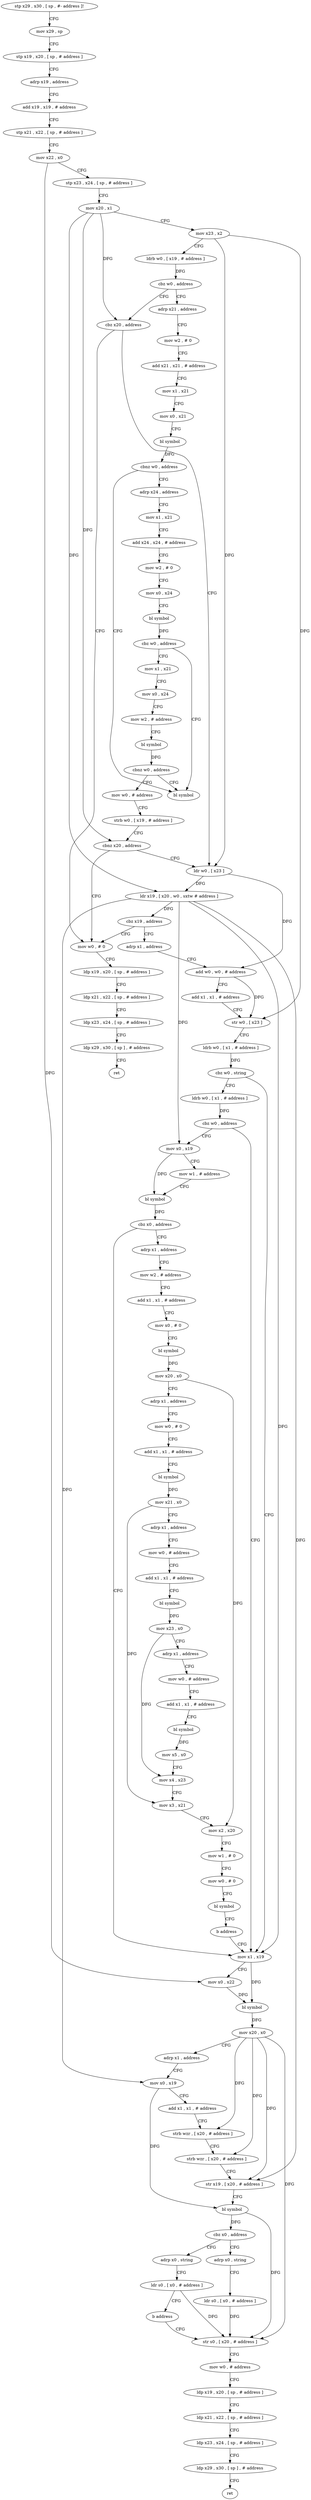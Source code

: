digraph "func" {
"4271040" [label = "stp x29 , x30 , [ sp , #- address ]!" ]
"4271044" [label = "mov x29 , sp" ]
"4271048" [label = "stp x19 , x20 , [ sp , # address ]" ]
"4271052" [label = "adrp x19 , address" ]
"4271056" [label = "add x19 , x19 , # address" ]
"4271060" [label = "stp x21 , x22 , [ sp , # address ]" ]
"4271064" [label = "mov x22 , x0" ]
"4271068" [label = "stp x23 , x24 , [ sp , # address ]" ]
"4271072" [label = "mov x20 , x1" ]
"4271076" [label = "mov x23 , x2" ]
"4271080" [label = "ldrb w0 , [ x19 , # address ]" ]
"4271084" [label = "cbz w0 , address" ]
"4271216" [label = "adrp x21 , address" ]
"4271088" [label = "cbz x20 , address" ]
"4271220" [label = "mov w2 , # 0" ]
"4271224" [label = "add x21 , x21 , # address" ]
"4271228" [label = "mov x1 , x21" ]
"4271232" [label = "mov x0 , x21" ]
"4271236" [label = "bl symbol" ]
"4271240" [label = "cbnz w0 , address" ]
"4271476" [label = "bl symbol" ]
"4271244" [label = "adrp x24 , address" ]
"4271304" [label = "mov w0 , # 0" ]
"4271092" [label = "ldr w0 , [ x23 ]" ]
"4271248" [label = "mov x1 , x21" ]
"4271252" [label = "add x24 , x24 , # address" ]
"4271256" [label = "mov w2 , # 0" ]
"4271260" [label = "mov x0 , x24" ]
"4271264" [label = "bl symbol" ]
"4271268" [label = "cbz w0 , address" ]
"4271272" [label = "mov x1 , x21" ]
"4271308" [label = "ldp x19 , x20 , [ sp , # address ]" ]
"4271312" [label = "ldp x21 , x22 , [ sp , # address ]" ]
"4271316" [label = "ldp x23 , x24 , [ sp , # address ]" ]
"4271320" [label = "ldp x29 , x30 , [ sp ] , # address" ]
"4271324" [label = "ret" ]
"4271096" [label = "ldr x19 , [ x20 , w0 , sxtw # address ]" ]
"4271100" [label = "cbz x19 , address" ]
"4271104" [label = "adrp x1 , address" ]
"4271276" [label = "mov x0 , x24" ]
"4271280" [label = "mov w2 , # address" ]
"4271284" [label = "bl symbol" ]
"4271288" [label = "cbnz w0 , address" ]
"4271292" [label = "mov w0 , # address" ]
"4271108" [label = "add w0 , w0 , # address" ]
"4271112" [label = "add x1 , x1 , # address" ]
"4271116" [label = "str w0 , [ x23 ]" ]
"4271120" [label = "ldrb w0 , [ x1 , # address ]" ]
"4271124" [label = "cbz w0 , string" ]
"4271328" [label = "ldrb w0 , [ x1 , # address ]" ]
"4271128" [label = "mov x1 , x19" ]
"4271296" [label = "strb w0 , [ x19 , # address ]" ]
"4271300" [label = "cbnz x20 , address" ]
"4271332" [label = "cbz w0 , address" ]
"4271336" [label = "mov x0 , x19" ]
"4271132" [label = "mov x0 , x22" ]
"4271136" [label = "bl symbol" ]
"4271140" [label = "mov x20 , x0" ]
"4271144" [label = "adrp x1 , address" ]
"4271148" [label = "mov x0 , x19" ]
"4271152" [label = "add x1 , x1 , # address" ]
"4271156" [label = "strb wzr , [ x20 , # address ]" ]
"4271160" [label = "strb wzr , [ x20 , # address ]" ]
"4271164" [label = "str x19 , [ x20 , # address ]" ]
"4271168" [label = "bl symbol" ]
"4271172" [label = "cbz x0 , address" ]
"4271464" [label = "adrp x0 , string" ]
"4271176" [label = "adrp x0 , string" ]
"4271340" [label = "mov w1 , # address" ]
"4271344" [label = "bl symbol" ]
"4271348" [label = "cbz x0 , address" ]
"4271352" [label = "adrp x1 , address" ]
"4271468" [label = "ldr s0 , [ x0 , # address ]" ]
"4271472" [label = "b address" ]
"4271184" [label = "str s0 , [ x20 , # address ]" ]
"4271180" [label = "ldr s0 , [ x0 , # address ]" ]
"4271356" [label = "mov w2 , # address" ]
"4271360" [label = "add x1 , x1 , # address" ]
"4271364" [label = "mov x0 , # 0" ]
"4271368" [label = "bl symbol" ]
"4271372" [label = "mov x20 , x0" ]
"4271376" [label = "adrp x1 , address" ]
"4271380" [label = "mov w0 , # 0" ]
"4271384" [label = "add x1 , x1 , # address" ]
"4271388" [label = "bl symbol" ]
"4271392" [label = "mov x21 , x0" ]
"4271396" [label = "adrp x1 , address" ]
"4271400" [label = "mov w0 , # address" ]
"4271404" [label = "add x1 , x1 , # address" ]
"4271408" [label = "bl symbol" ]
"4271412" [label = "mov x23 , x0" ]
"4271416" [label = "adrp x1 , address" ]
"4271420" [label = "mov w0 , # address" ]
"4271424" [label = "add x1 , x1 , # address" ]
"4271428" [label = "bl symbol" ]
"4271432" [label = "mov x5 , x0" ]
"4271436" [label = "mov x4 , x23" ]
"4271440" [label = "mov x3 , x21" ]
"4271444" [label = "mov x2 , x20" ]
"4271448" [label = "mov w1 , # 0" ]
"4271452" [label = "mov w0 , # 0" ]
"4271456" [label = "bl symbol" ]
"4271460" [label = "b address" ]
"4271188" [label = "mov w0 , # address" ]
"4271192" [label = "ldp x19 , x20 , [ sp , # address ]" ]
"4271196" [label = "ldp x21 , x22 , [ sp , # address ]" ]
"4271200" [label = "ldp x23 , x24 , [ sp , # address ]" ]
"4271204" [label = "ldp x29 , x30 , [ sp ] , # address" ]
"4271208" [label = "ret" ]
"4271040" -> "4271044" [ label = "CFG" ]
"4271044" -> "4271048" [ label = "CFG" ]
"4271048" -> "4271052" [ label = "CFG" ]
"4271052" -> "4271056" [ label = "CFG" ]
"4271056" -> "4271060" [ label = "CFG" ]
"4271060" -> "4271064" [ label = "CFG" ]
"4271064" -> "4271068" [ label = "CFG" ]
"4271064" -> "4271132" [ label = "DFG" ]
"4271068" -> "4271072" [ label = "CFG" ]
"4271072" -> "4271076" [ label = "CFG" ]
"4271072" -> "4271088" [ label = "DFG" ]
"4271072" -> "4271096" [ label = "DFG" ]
"4271072" -> "4271300" [ label = "DFG" ]
"4271076" -> "4271080" [ label = "CFG" ]
"4271076" -> "4271092" [ label = "DFG" ]
"4271076" -> "4271116" [ label = "DFG" ]
"4271080" -> "4271084" [ label = "DFG" ]
"4271084" -> "4271216" [ label = "CFG" ]
"4271084" -> "4271088" [ label = "CFG" ]
"4271216" -> "4271220" [ label = "CFG" ]
"4271088" -> "4271304" [ label = "CFG" ]
"4271088" -> "4271092" [ label = "CFG" ]
"4271220" -> "4271224" [ label = "CFG" ]
"4271224" -> "4271228" [ label = "CFG" ]
"4271228" -> "4271232" [ label = "CFG" ]
"4271232" -> "4271236" [ label = "CFG" ]
"4271236" -> "4271240" [ label = "DFG" ]
"4271240" -> "4271476" [ label = "CFG" ]
"4271240" -> "4271244" [ label = "CFG" ]
"4271244" -> "4271248" [ label = "CFG" ]
"4271304" -> "4271308" [ label = "CFG" ]
"4271092" -> "4271096" [ label = "DFG" ]
"4271092" -> "4271108" [ label = "DFG" ]
"4271248" -> "4271252" [ label = "CFG" ]
"4271252" -> "4271256" [ label = "CFG" ]
"4271256" -> "4271260" [ label = "CFG" ]
"4271260" -> "4271264" [ label = "CFG" ]
"4271264" -> "4271268" [ label = "DFG" ]
"4271268" -> "4271476" [ label = "CFG" ]
"4271268" -> "4271272" [ label = "CFG" ]
"4271272" -> "4271276" [ label = "CFG" ]
"4271308" -> "4271312" [ label = "CFG" ]
"4271312" -> "4271316" [ label = "CFG" ]
"4271316" -> "4271320" [ label = "CFG" ]
"4271320" -> "4271324" [ label = "CFG" ]
"4271096" -> "4271100" [ label = "DFG" ]
"4271096" -> "4271128" [ label = "DFG" ]
"4271096" -> "4271148" [ label = "DFG" ]
"4271096" -> "4271164" [ label = "DFG" ]
"4271096" -> "4271336" [ label = "DFG" ]
"4271100" -> "4271304" [ label = "CFG" ]
"4271100" -> "4271104" [ label = "CFG" ]
"4271104" -> "4271108" [ label = "CFG" ]
"4271276" -> "4271280" [ label = "CFG" ]
"4271280" -> "4271284" [ label = "CFG" ]
"4271284" -> "4271288" [ label = "DFG" ]
"4271288" -> "4271476" [ label = "CFG" ]
"4271288" -> "4271292" [ label = "CFG" ]
"4271292" -> "4271296" [ label = "CFG" ]
"4271108" -> "4271112" [ label = "CFG" ]
"4271108" -> "4271116" [ label = "DFG" ]
"4271112" -> "4271116" [ label = "CFG" ]
"4271116" -> "4271120" [ label = "CFG" ]
"4271120" -> "4271124" [ label = "DFG" ]
"4271124" -> "4271328" [ label = "CFG" ]
"4271124" -> "4271128" [ label = "CFG" ]
"4271328" -> "4271332" [ label = "DFG" ]
"4271128" -> "4271132" [ label = "CFG" ]
"4271128" -> "4271136" [ label = "DFG" ]
"4271296" -> "4271300" [ label = "CFG" ]
"4271300" -> "4271092" [ label = "CFG" ]
"4271300" -> "4271304" [ label = "CFG" ]
"4271332" -> "4271128" [ label = "CFG" ]
"4271332" -> "4271336" [ label = "CFG" ]
"4271336" -> "4271340" [ label = "CFG" ]
"4271336" -> "4271344" [ label = "DFG" ]
"4271132" -> "4271136" [ label = "DFG" ]
"4271136" -> "4271140" [ label = "DFG" ]
"4271140" -> "4271144" [ label = "CFG" ]
"4271140" -> "4271156" [ label = "DFG" ]
"4271140" -> "4271160" [ label = "DFG" ]
"4271140" -> "4271164" [ label = "DFG" ]
"4271140" -> "4271184" [ label = "DFG" ]
"4271144" -> "4271148" [ label = "CFG" ]
"4271148" -> "4271152" [ label = "CFG" ]
"4271148" -> "4271168" [ label = "DFG" ]
"4271152" -> "4271156" [ label = "CFG" ]
"4271156" -> "4271160" [ label = "CFG" ]
"4271160" -> "4271164" [ label = "CFG" ]
"4271164" -> "4271168" [ label = "CFG" ]
"4271168" -> "4271172" [ label = "DFG" ]
"4271168" -> "4271184" [ label = "DFG" ]
"4271172" -> "4271464" [ label = "CFG" ]
"4271172" -> "4271176" [ label = "CFG" ]
"4271464" -> "4271468" [ label = "CFG" ]
"4271176" -> "4271180" [ label = "CFG" ]
"4271340" -> "4271344" [ label = "CFG" ]
"4271344" -> "4271348" [ label = "DFG" ]
"4271348" -> "4271128" [ label = "CFG" ]
"4271348" -> "4271352" [ label = "CFG" ]
"4271352" -> "4271356" [ label = "CFG" ]
"4271468" -> "4271472" [ label = "CFG" ]
"4271468" -> "4271184" [ label = "DFG" ]
"4271472" -> "4271184" [ label = "CFG" ]
"4271184" -> "4271188" [ label = "CFG" ]
"4271180" -> "4271184" [ label = "DFG" ]
"4271356" -> "4271360" [ label = "CFG" ]
"4271360" -> "4271364" [ label = "CFG" ]
"4271364" -> "4271368" [ label = "CFG" ]
"4271368" -> "4271372" [ label = "DFG" ]
"4271372" -> "4271376" [ label = "CFG" ]
"4271372" -> "4271444" [ label = "DFG" ]
"4271376" -> "4271380" [ label = "CFG" ]
"4271380" -> "4271384" [ label = "CFG" ]
"4271384" -> "4271388" [ label = "CFG" ]
"4271388" -> "4271392" [ label = "DFG" ]
"4271392" -> "4271396" [ label = "CFG" ]
"4271392" -> "4271440" [ label = "DFG" ]
"4271396" -> "4271400" [ label = "CFG" ]
"4271400" -> "4271404" [ label = "CFG" ]
"4271404" -> "4271408" [ label = "CFG" ]
"4271408" -> "4271412" [ label = "DFG" ]
"4271412" -> "4271416" [ label = "CFG" ]
"4271412" -> "4271436" [ label = "DFG" ]
"4271416" -> "4271420" [ label = "CFG" ]
"4271420" -> "4271424" [ label = "CFG" ]
"4271424" -> "4271428" [ label = "CFG" ]
"4271428" -> "4271432" [ label = "DFG" ]
"4271432" -> "4271436" [ label = "CFG" ]
"4271436" -> "4271440" [ label = "CFG" ]
"4271440" -> "4271444" [ label = "CFG" ]
"4271444" -> "4271448" [ label = "CFG" ]
"4271448" -> "4271452" [ label = "CFG" ]
"4271452" -> "4271456" [ label = "CFG" ]
"4271456" -> "4271460" [ label = "CFG" ]
"4271460" -> "4271128" [ label = "CFG" ]
"4271188" -> "4271192" [ label = "CFG" ]
"4271192" -> "4271196" [ label = "CFG" ]
"4271196" -> "4271200" [ label = "CFG" ]
"4271200" -> "4271204" [ label = "CFG" ]
"4271204" -> "4271208" [ label = "CFG" ]
}
